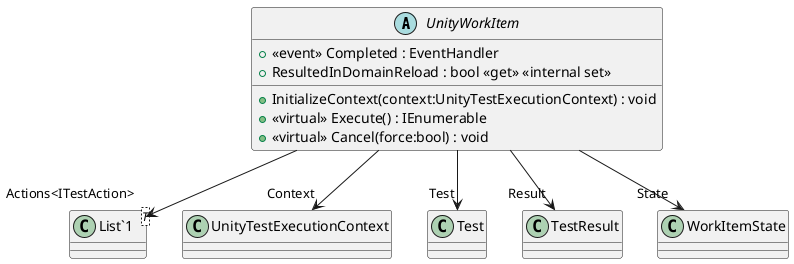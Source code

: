 @startuml
abstract class UnityWorkItem {
    +  <<event>> Completed : EventHandler 
    + ResultedInDomainReload : bool <<get>> <<internal set>>
    + InitializeContext(context:UnityTestExecutionContext) : void
    + <<virtual>> Execute() : IEnumerable
    + <<virtual>> Cancel(force:bool) : void
}
class "List`1"<T> {
}
UnityWorkItem --> "Context" UnityTestExecutionContext
UnityWorkItem --> "Test" Test
UnityWorkItem --> "Result" TestResult
UnityWorkItem --> "State" WorkItemState
UnityWorkItem --> "Actions<ITestAction>" "List`1"
@enduml
